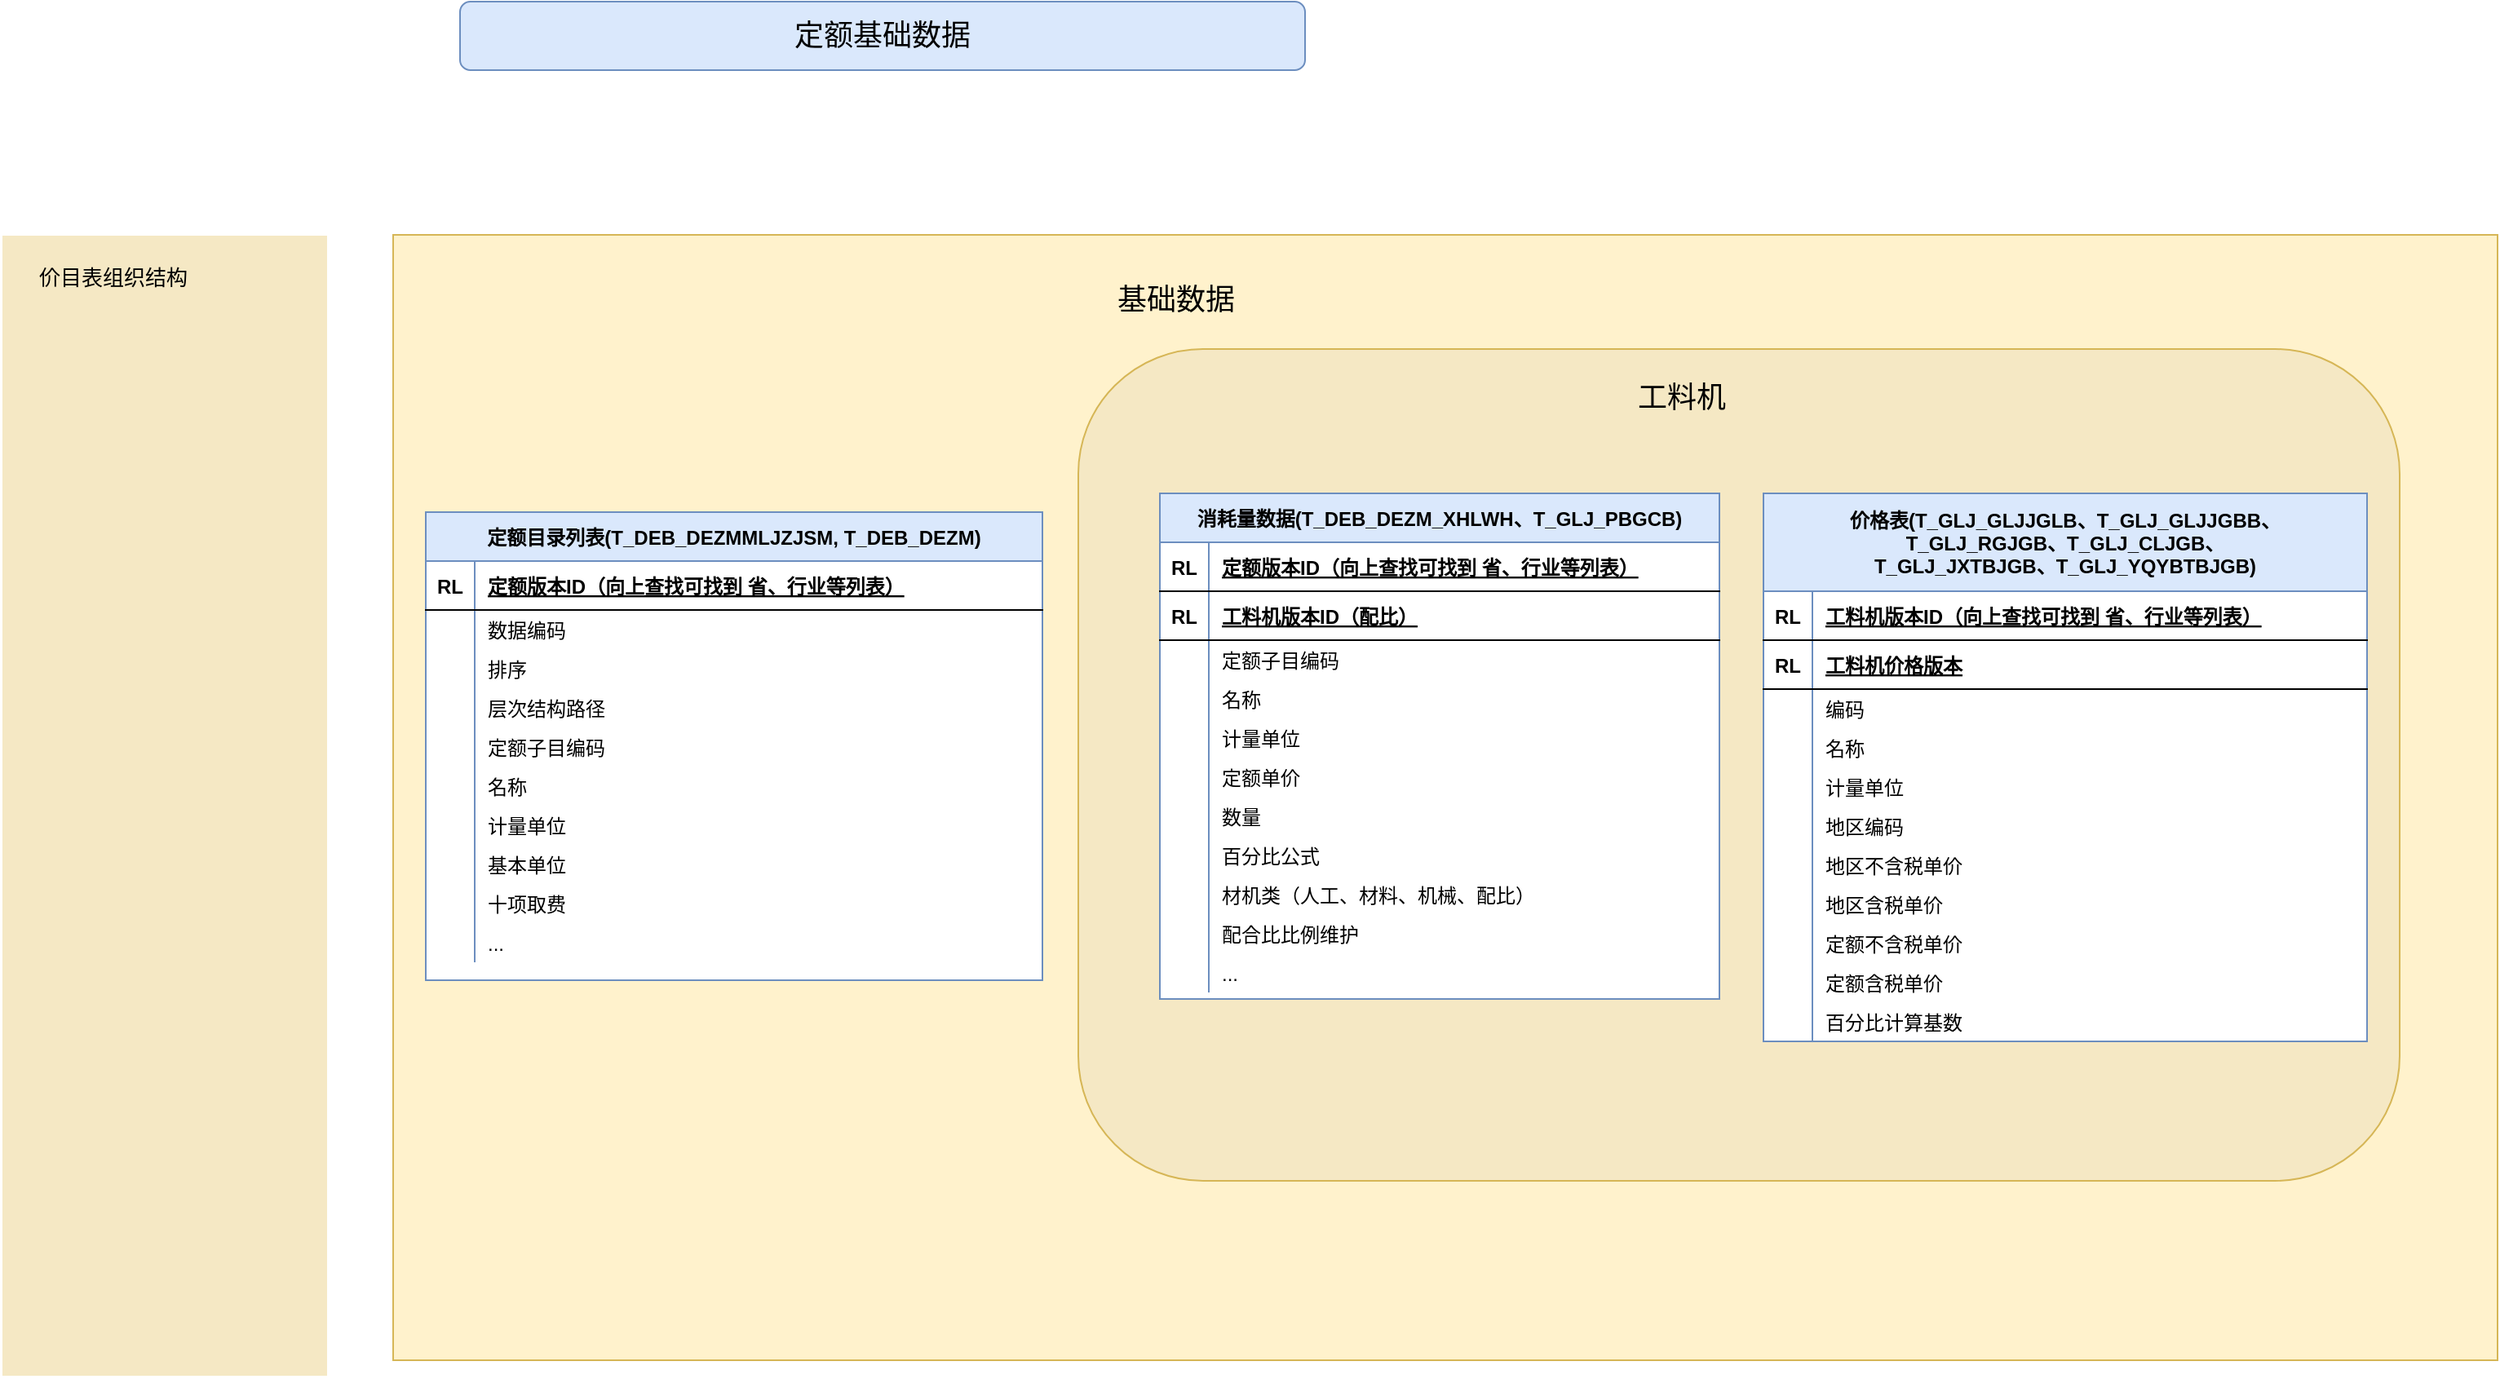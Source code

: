 <mxfile version="15.3.7" type="github">
  <diagram id="z3O7KY8zu0FNePKKX8sA" name="第 1 页">
    <mxGraphModel dx="1782" dy="1140" grid="1" gridSize="10" guides="1" tooltips="1" connect="1" arrows="1" fold="1" page="1" pageScale="1" pageWidth="827" pageHeight="1169" math="0" shadow="0">
      <root>
        <mxCell id="0" />
        <mxCell id="1" parent="0" />
        <mxCell id="youQ26tibhnT-pj0xiDj-103" value="" style="rounded=0;whiteSpace=wrap;html=1;shadow=0;sketch=0;fontSize=13;fillColor=#fff2cc;strokeColor=#d6b656;" vertex="1" parent="1">
          <mxGeometry x="260" y="150" width="1290" height="690" as="geometry" />
        </mxCell>
        <mxCell id="youQ26tibhnT-pj0xiDj-1" value="&lt;font style=&quot;font-size: 18px&quot;&gt;定额基础数据&lt;/font&gt;" style="rounded=1;whiteSpace=wrap;html=1;fontFamily=Verdana;fontSize=9;fontColor=#000000;fillColor=#dae8fc;strokeColor=#6c8ebf;" vertex="1" parent="1">
          <mxGeometry x="301" y="7" width="518" height="42" as="geometry" />
        </mxCell>
        <mxCell id="youQ26tibhnT-pj0xiDj-2" value="定额目录列表(T_DEB_DEZMMLJZJSM, T_DEB_DEZM)" style="shape=table;startSize=30;container=1;collapsible=1;childLayout=tableLayout;fixedRows=1;rowLines=0;fontStyle=1;align=center;resizeLast=1;fillColor=#dae8fc;strokeColor=#6c8ebf;shadow=0;rounded=0;sketch=0;swimlaneFillColor=default;" vertex="1" parent="1">
          <mxGeometry x="280" y="320" width="378" height="287" as="geometry">
            <mxRectangle x="770" y="98" width="140" height="28" as="alternateBounds" />
          </mxGeometry>
        </mxCell>
        <mxCell id="youQ26tibhnT-pj0xiDj-3" value="" style="shape=partialRectangle;collapsible=0;dropTarget=0;pointerEvents=0;fillColor=none;top=0;left=0;bottom=1;right=0;points=[[0,0.5],[1,0.5]];portConstraint=eastwest;" vertex="1" parent="youQ26tibhnT-pj0xiDj-2">
          <mxGeometry y="30" width="378" height="30" as="geometry" />
        </mxCell>
        <mxCell id="youQ26tibhnT-pj0xiDj-4" value="RL" style="shape=partialRectangle;connectable=0;fillColor=none;top=0;left=0;bottom=0;right=0;fontStyle=1;overflow=hidden;" vertex="1" parent="youQ26tibhnT-pj0xiDj-3">
          <mxGeometry width="30" height="30" as="geometry">
            <mxRectangle width="30" height="30" as="alternateBounds" />
          </mxGeometry>
        </mxCell>
        <mxCell id="youQ26tibhnT-pj0xiDj-5" value="定额版本ID（向上查找可找到 省、行业等列表）" style="shape=partialRectangle;connectable=0;fillColor=none;top=0;left=0;bottom=0;right=0;align=left;spacingLeft=6;fontStyle=5;overflow=hidden;" vertex="1" parent="youQ26tibhnT-pj0xiDj-3">
          <mxGeometry x="30" width="348" height="30" as="geometry">
            <mxRectangle width="348" height="30" as="alternateBounds" />
          </mxGeometry>
        </mxCell>
        <mxCell id="youQ26tibhnT-pj0xiDj-6" value="" style="shape=partialRectangle;collapsible=0;dropTarget=0;pointerEvents=0;fillColor=none;top=0;left=0;bottom=0;right=0;points=[[0,0.5],[1,0.5]];portConstraint=eastwest;" vertex="1" parent="youQ26tibhnT-pj0xiDj-2">
          <mxGeometry y="60" width="378" height="24" as="geometry" />
        </mxCell>
        <mxCell id="youQ26tibhnT-pj0xiDj-7" value="" style="shape=partialRectangle;connectable=0;fillColor=none;top=0;left=0;bottom=0;right=0;editable=1;overflow=hidden;" vertex="1" parent="youQ26tibhnT-pj0xiDj-6">
          <mxGeometry width="30" height="24" as="geometry">
            <mxRectangle width="30" height="24" as="alternateBounds" />
          </mxGeometry>
        </mxCell>
        <mxCell id="youQ26tibhnT-pj0xiDj-8" value="数据编码" style="shape=partialRectangle;connectable=0;fillColor=none;top=0;left=0;bottom=0;right=0;align=left;spacingLeft=6;overflow=hidden;" vertex="1" parent="youQ26tibhnT-pj0xiDj-6">
          <mxGeometry x="30" width="348" height="24" as="geometry">
            <mxRectangle width="348" height="24" as="alternateBounds" />
          </mxGeometry>
        </mxCell>
        <mxCell id="youQ26tibhnT-pj0xiDj-9" value="" style="shape=partialRectangle;collapsible=0;dropTarget=0;pointerEvents=0;fillColor=none;top=0;left=0;bottom=0;right=0;points=[[0,0.5],[1,0.5]];portConstraint=eastwest;" vertex="1" parent="youQ26tibhnT-pj0xiDj-2">
          <mxGeometry y="84" width="378" height="24" as="geometry" />
        </mxCell>
        <mxCell id="youQ26tibhnT-pj0xiDj-10" value="" style="shape=partialRectangle;connectable=0;fillColor=none;top=0;left=0;bottom=0;right=0;editable=1;overflow=hidden;" vertex="1" parent="youQ26tibhnT-pj0xiDj-9">
          <mxGeometry width="30" height="24" as="geometry">
            <mxRectangle width="30" height="24" as="alternateBounds" />
          </mxGeometry>
        </mxCell>
        <mxCell id="youQ26tibhnT-pj0xiDj-11" value="排序" style="shape=partialRectangle;connectable=0;fillColor=none;top=0;left=0;bottom=0;right=0;align=left;spacingLeft=6;overflow=hidden;" vertex="1" parent="youQ26tibhnT-pj0xiDj-9">
          <mxGeometry x="30" width="348" height="24" as="geometry">
            <mxRectangle width="348" height="24" as="alternateBounds" />
          </mxGeometry>
        </mxCell>
        <mxCell id="youQ26tibhnT-pj0xiDj-12" value="" style="shape=partialRectangle;collapsible=0;dropTarget=0;pointerEvents=0;fillColor=none;top=0;left=0;bottom=0;right=0;points=[[0,0.5],[1,0.5]];portConstraint=eastwest;" vertex="1" parent="youQ26tibhnT-pj0xiDj-2">
          <mxGeometry y="108" width="378" height="24" as="geometry" />
        </mxCell>
        <mxCell id="youQ26tibhnT-pj0xiDj-13" value="" style="shape=partialRectangle;connectable=0;fillColor=none;top=0;left=0;bottom=0;right=0;editable=1;overflow=hidden;" vertex="1" parent="youQ26tibhnT-pj0xiDj-12">
          <mxGeometry width="30" height="24" as="geometry">
            <mxRectangle width="30" height="24" as="alternateBounds" />
          </mxGeometry>
        </mxCell>
        <mxCell id="youQ26tibhnT-pj0xiDj-14" value="层次结构路径" style="shape=partialRectangle;connectable=0;fillColor=none;top=0;left=0;bottom=0;right=0;align=left;spacingLeft=6;overflow=hidden;" vertex="1" parent="youQ26tibhnT-pj0xiDj-12">
          <mxGeometry x="30" width="348" height="24" as="geometry">
            <mxRectangle width="348" height="24" as="alternateBounds" />
          </mxGeometry>
        </mxCell>
        <mxCell id="youQ26tibhnT-pj0xiDj-15" value="" style="shape=partialRectangle;collapsible=0;dropTarget=0;pointerEvents=0;fillColor=none;top=0;left=0;bottom=0;right=0;points=[[0,0.5],[1,0.5]];portConstraint=eastwest;" vertex="1" parent="youQ26tibhnT-pj0xiDj-2">
          <mxGeometry y="132" width="378" height="24" as="geometry" />
        </mxCell>
        <mxCell id="youQ26tibhnT-pj0xiDj-16" value="" style="shape=partialRectangle;connectable=0;fillColor=none;top=0;left=0;bottom=0;right=0;editable=1;overflow=hidden;" vertex="1" parent="youQ26tibhnT-pj0xiDj-15">
          <mxGeometry width="30" height="24" as="geometry">
            <mxRectangle width="30" height="24" as="alternateBounds" />
          </mxGeometry>
        </mxCell>
        <mxCell id="youQ26tibhnT-pj0xiDj-17" value="定额子目编码" style="shape=partialRectangle;connectable=0;fillColor=none;top=0;left=0;bottom=0;right=0;align=left;spacingLeft=6;overflow=hidden;" vertex="1" parent="youQ26tibhnT-pj0xiDj-15">
          <mxGeometry x="30" width="348" height="24" as="geometry">
            <mxRectangle width="348" height="24" as="alternateBounds" />
          </mxGeometry>
        </mxCell>
        <mxCell id="youQ26tibhnT-pj0xiDj-18" value="" style="shape=partialRectangle;collapsible=0;dropTarget=0;pointerEvents=0;fillColor=none;top=0;left=0;bottom=0;right=0;points=[[0,0.5],[1,0.5]];portConstraint=eastwest;" vertex="1" parent="youQ26tibhnT-pj0xiDj-2">
          <mxGeometry y="156" width="378" height="24" as="geometry" />
        </mxCell>
        <mxCell id="youQ26tibhnT-pj0xiDj-19" value="" style="shape=partialRectangle;connectable=0;fillColor=none;top=0;left=0;bottom=0;right=0;editable=1;overflow=hidden;" vertex="1" parent="youQ26tibhnT-pj0xiDj-18">
          <mxGeometry width="30" height="24" as="geometry">
            <mxRectangle width="30" height="24" as="alternateBounds" />
          </mxGeometry>
        </mxCell>
        <mxCell id="youQ26tibhnT-pj0xiDj-20" value="名称" style="shape=partialRectangle;connectable=0;fillColor=none;top=0;left=0;bottom=0;right=0;align=left;spacingLeft=6;overflow=hidden;" vertex="1" parent="youQ26tibhnT-pj0xiDj-18">
          <mxGeometry x="30" width="348" height="24" as="geometry">
            <mxRectangle width="348" height="24" as="alternateBounds" />
          </mxGeometry>
        </mxCell>
        <mxCell id="youQ26tibhnT-pj0xiDj-21" value="" style="shape=partialRectangle;collapsible=0;dropTarget=0;pointerEvents=0;fillColor=none;top=0;left=0;bottom=0;right=0;points=[[0,0.5],[1,0.5]];portConstraint=eastwest;" vertex="1" parent="youQ26tibhnT-pj0xiDj-2">
          <mxGeometry y="180" width="378" height="24" as="geometry" />
        </mxCell>
        <mxCell id="youQ26tibhnT-pj0xiDj-22" value="" style="shape=partialRectangle;connectable=0;fillColor=none;top=0;left=0;bottom=0;right=0;editable=1;overflow=hidden;" vertex="1" parent="youQ26tibhnT-pj0xiDj-21">
          <mxGeometry width="30" height="24" as="geometry">
            <mxRectangle width="30" height="24" as="alternateBounds" />
          </mxGeometry>
        </mxCell>
        <mxCell id="youQ26tibhnT-pj0xiDj-23" value="计量单位" style="shape=partialRectangle;connectable=0;fillColor=none;top=0;left=0;bottom=0;right=0;align=left;spacingLeft=6;overflow=hidden;" vertex="1" parent="youQ26tibhnT-pj0xiDj-21">
          <mxGeometry x="30" width="348" height="24" as="geometry">
            <mxRectangle width="348" height="24" as="alternateBounds" />
          </mxGeometry>
        </mxCell>
        <mxCell id="youQ26tibhnT-pj0xiDj-24" value="" style="shape=partialRectangle;collapsible=0;dropTarget=0;pointerEvents=0;fillColor=none;top=0;left=0;bottom=0;right=0;points=[[0,0.5],[1,0.5]];portConstraint=eastwest;" vertex="1" parent="youQ26tibhnT-pj0xiDj-2">
          <mxGeometry y="204" width="378" height="24" as="geometry" />
        </mxCell>
        <mxCell id="youQ26tibhnT-pj0xiDj-25" value="" style="shape=partialRectangle;connectable=0;fillColor=none;top=0;left=0;bottom=0;right=0;editable=1;overflow=hidden;" vertex="1" parent="youQ26tibhnT-pj0xiDj-24">
          <mxGeometry width="30" height="24" as="geometry">
            <mxRectangle width="30" height="24" as="alternateBounds" />
          </mxGeometry>
        </mxCell>
        <mxCell id="youQ26tibhnT-pj0xiDj-26" value="基本单位" style="shape=partialRectangle;connectable=0;fillColor=none;top=0;left=0;bottom=0;right=0;align=left;spacingLeft=6;overflow=hidden;" vertex="1" parent="youQ26tibhnT-pj0xiDj-24">
          <mxGeometry x="30" width="348" height="24" as="geometry">
            <mxRectangle width="348" height="24" as="alternateBounds" />
          </mxGeometry>
        </mxCell>
        <mxCell id="youQ26tibhnT-pj0xiDj-27" value="" style="shape=partialRectangle;collapsible=0;dropTarget=0;pointerEvents=0;fillColor=none;top=0;left=0;bottom=0;right=0;points=[[0,0.5],[1,0.5]];portConstraint=eastwest;" vertex="1" parent="youQ26tibhnT-pj0xiDj-2">
          <mxGeometry y="228" width="378" height="24" as="geometry" />
        </mxCell>
        <mxCell id="youQ26tibhnT-pj0xiDj-28" value="" style="shape=partialRectangle;connectable=0;fillColor=none;top=0;left=0;bottom=0;right=0;editable=1;overflow=hidden;" vertex="1" parent="youQ26tibhnT-pj0xiDj-27">
          <mxGeometry width="30" height="24" as="geometry">
            <mxRectangle width="30" height="24" as="alternateBounds" />
          </mxGeometry>
        </mxCell>
        <mxCell id="youQ26tibhnT-pj0xiDj-29" value="十项取费" style="shape=partialRectangle;connectable=0;fillColor=none;top=0;left=0;bottom=0;right=0;align=left;spacingLeft=6;overflow=hidden;" vertex="1" parent="youQ26tibhnT-pj0xiDj-27">
          <mxGeometry x="30" width="348" height="24" as="geometry">
            <mxRectangle width="348" height="24" as="alternateBounds" />
          </mxGeometry>
        </mxCell>
        <mxCell id="youQ26tibhnT-pj0xiDj-30" value="" style="shape=partialRectangle;collapsible=0;dropTarget=0;pointerEvents=0;fillColor=none;top=0;left=0;bottom=0;right=0;points=[[0,0.5],[1,0.5]];portConstraint=eastwest;" vertex="1" parent="youQ26tibhnT-pj0xiDj-2">
          <mxGeometry y="252" width="378" height="24" as="geometry" />
        </mxCell>
        <mxCell id="youQ26tibhnT-pj0xiDj-31" value="" style="shape=partialRectangle;connectable=0;fillColor=none;top=0;left=0;bottom=0;right=0;editable=1;overflow=hidden;" vertex="1" parent="youQ26tibhnT-pj0xiDj-30">
          <mxGeometry width="30" height="24" as="geometry">
            <mxRectangle width="30" height="24" as="alternateBounds" />
          </mxGeometry>
        </mxCell>
        <mxCell id="youQ26tibhnT-pj0xiDj-32" value="..." style="shape=partialRectangle;connectable=0;fillColor=none;top=0;left=0;bottom=0;right=0;align=left;spacingLeft=6;overflow=hidden;" vertex="1" parent="youQ26tibhnT-pj0xiDj-30">
          <mxGeometry x="30" width="348" height="24" as="geometry">
            <mxRectangle width="348" height="24" as="alternateBounds" />
          </mxGeometry>
        </mxCell>
        <mxCell id="youQ26tibhnT-pj0xiDj-102" value="&lt;font style=&quot;font-size: 18px&quot;&gt;基础数据&lt;/font&gt;" style="text;html=1;strokeColor=none;fillColor=none;align=center;verticalAlign=middle;whiteSpace=wrap;rounded=0;shadow=0;sketch=0;fontSize=13;" vertex="1" parent="1">
          <mxGeometry x="670" y="180" width="140" height="20" as="geometry" />
        </mxCell>
        <mxCell id="youQ26tibhnT-pj0xiDj-139" value="" style="rounded=1;whiteSpace=wrap;html=1;shadow=0;sketch=0;fontSize=13;fillColor=#F5E8C4;strokeColor=#d6b656;" vertex="1" parent="1">
          <mxGeometry x="680" y="220" width="810" height="510" as="geometry" />
        </mxCell>
        <mxCell id="youQ26tibhnT-pj0xiDj-104" value="消耗量数据(T_DEB_DEZM_XHLWH、T_GLJ_PBGCB)" style="shape=table;startSize=30;container=1;collapsible=1;childLayout=tableLayout;fixedRows=1;rowLines=0;fontStyle=1;align=center;resizeLast=1;fillColor=#dae8fc;strokeColor=#6c8ebf;shadow=0;rounded=0;sketch=0;swimlaneFillColor=default;" vertex="1" parent="1">
          <mxGeometry x="730" y="308.5" width="343" height="310" as="geometry">
            <mxRectangle x="770" y="98" width="140" height="28" as="alternateBounds" />
          </mxGeometry>
        </mxCell>
        <mxCell id="youQ26tibhnT-pj0xiDj-105" value="" style="shape=partialRectangle;collapsible=0;dropTarget=0;pointerEvents=0;fillColor=none;top=0;left=0;bottom=1;right=0;points=[[0,0.5],[1,0.5]];portConstraint=eastwest;" vertex="1" parent="youQ26tibhnT-pj0xiDj-104">
          <mxGeometry y="30" width="343" height="30" as="geometry" />
        </mxCell>
        <mxCell id="youQ26tibhnT-pj0xiDj-106" value="RL" style="shape=partialRectangle;connectable=0;fillColor=none;top=0;left=0;bottom=0;right=0;fontStyle=1;overflow=hidden;" vertex="1" parent="youQ26tibhnT-pj0xiDj-105">
          <mxGeometry width="30" height="30" as="geometry">
            <mxRectangle width="30" height="30" as="alternateBounds" />
          </mxGeometry>
        </mxCell>
        <mxCell id="youQ26tibhnT-pj0xiDj-107" value="定额版本ID（向上查找可找到 省、行业等列表）" style="shape=partialRectangle;connectable=0;fillColor=none;top=0;left=0;bottom=0;right=0;align=left;spacingLeft=6;fontStyle=5;overflow=hidden;" vertex="1" parent="youQ26tibhnT-pj0xiDj-105">
          <mxGeometry x="30" width="313" height="30" as="geometry">
            <mxRectangle width="313" height="30" as="alternateBounds" />
          </mxGeometry>
        </mxCell>
        <mxCell id="youQ26tibhnT-pj0xiDj-135" value="" style="shape=partialRectangle;collapsible=0;dropTarget=0;pointerEvents=0;fillColor=none;top=0;left=0;bottom=1;right=0;points=[[0,0.5],[1,0.5]];portConstraint=eastwest;" vertex="1" parent="youQ26tibhnT-pj0xiDj-104">
          <mxGeometry y="60" width="343" height="30" as="geometry" />
        </mxCell>
        <mxCell id="youQ26tibhnT-pj0xiDj-136" value="RL" style="shape=partialRectangle;connectable=0;fillColor=none;top=0;left=0;bottom=0;right=0;fontStyle=1;overflow=hidden;" vertex="1" parent="youQ26tibhnT-pj0xiDj-135">
          <mxGeometry width="30" height="30" as="geometry">
            <mxRectangle width="30" height="30" as="alternateBounds" />
          </mxGeometry>
        </mxCell>
        <mxCell id="youQ26tibhnT-pj0xiDj-137" value="工料机版本ID（配比）" style="shape=partialRectangle;connectable=0;fillColor=none;top=0;left=0;bottom=0;right=0;align=left;spacingLeft=6;fontStyle=5;overflow=hidden;" vertex="1" parent="youQ26tibhnT-pj0xiDj-135">
          <mxGeometry x="30" width="313" height="30" as="geometry">
            <mxRectangle width="313" height="30" as="alternateBounds" />
          </mxGeometry>
        </mxCell>
        <mxCell id="youQ26tibhnT-pj0xiDj-108" value="" style="shape=partialRectangle;collapsible=0;dropTarget=0;pointerEvents=0;fillColor=none;top=0;left=0;bottom=0;right=0;points=[[0,0.5],[1,0.5]];portConstraint=eastwest;" vertex="1" parent="youQ26tibhnT-pj0xiDj-104">
          <mxGeometry y="90" width="343" height="24" as="geometry" />
        </mxCell>
        <mxCell id="youQ26tibhnT-pj0xiDj-109" value="" style="shape=partialRectangle;connectable=0;fillColor=none;top=0;left=0;bottom=0;right=0;editable=1;overflow=hidden;" vertex="1" parent="youQ26tibhnT-pj0xiDj-108">
          <mxGeometry width="30" height="24" as="geometry">
            <mxRectangle width="30" height="24" as="alternateBounds" />
          </mxGeometry>
        </mxCell>
        <mxCell id="youQ26tibhnT-pj0xiDj-110" value="定额子目编码" style="shape=partialRectangle;connectable=0;fillColor=none;top=0;left=0;bottom=0;right=0;align=left;spacingLeft=6;overflow=hidden;" vertex="1" parent="youQ26tibhnT-pj0xiDj-108">
          <mxGeometry x="30" width="313" height="24" as="geometry">
            <mxRectangle width="313" height="24" as="alternateBounds" />
          </mxGeometry>
        </mxCell>
        <mxCell id="youQ26tibhnT-pj0xiDj-111" value="" style="shape=partialRectangle;collapsible=0;dropTarget=0;pointerEvents=0;fillColor=none;top=0;left=0;bottom=0;right=0;points=[[0,0.5],[1,0.5]];portConstraint=eastwest;" vertex="1" parent="youQ26tibhnT-pj0xiDj-104">
          <mxGeometry y="114" width="343" height="24" as="geometry" />
        </mxCell>
        <mxCell id="youQ26tibhnT-pj0xiDj-112" value="" style="shape=partialRectangle;connectable=0;fillColor=none;top=0;left=0;bottom=0;right=0;editable=1;overflow=hidden;" vertex="1" parent="youQ26tibhnT-pj0xiDj-111">
          <mxGeometry width="30" height="24" as="geometry">
            <mxRectangle width="30" height="24" as="alternateBounds" />
          </mxGeometry>
        </mxCell>
        <mxCell id="youQ26tibhnT-pj0xiDj-113" value="名称" style="shape=partialRectangle;connectable=0;fillColor=none;top=0;left=0;bottom=0;right=0;align=left;spacingLeft=6;overflow=hidden;" vertex="1" parent="youQ26tibhnT-pj0xiDj-111">
          <mxGeometry x="30" width="313" height="24" as="geometry">
            <mxRectangle width="313" height="24" as="alternateBounds" />
          </mxGeometry>
        </mxCell>
        <mxCell id="youQ26tibhnT-pj0xiDj-114" value="" style="shape=partialRectangle;collapsible=0;dropTarget=0;pointerEvents=0;fillColor=none;top=0;left=0;bottom=0;right=0;points=[[0,0.5],[1,0.5]];portConstraint=eastwest;" vertex="1" parent="youQ26tibhnT-pj0xiDj-104">
          <mxGeometry y="138" width="343" height="24" as="geometry" />
        </mxCell>
        <mxCell id="youQ26tibhnT-pj0xiDj-115" value="" style="shape=partialRectangle;connectable=0;fillColor=none;top=0;left=0;bottom=0;right=0;editable=1;overflow=hidden;" vertex="1" parent="youQ26tibhnT-pj0xiDj-114">
          <mxGeometry width="30" height="24" as="geometry">
            <mxRectangle width="30" height="24" as="alternateBounds" />
          </mxGeometry>
        </mxCell>
        <mxCell id="youQ26tibhnT-pj0xiDj-116" value="计量单位" style="shape=partialRectangle;connectable=0;fillColor=none;top=0;left=0;bottom=0;right=0;align=left;spacingLeft=6;overflow=hidden;" vertex="1" parent="youQ26tibhnT-pj0xiDj-114">
          <mxGeometry x="30" width="313" height="24" as="geometry">
            <mxRectangle width="313" height="24" as="alternateBounds" />
          </mxGeometry>
        </mxCell>
        <mxCell id="youQ26tibhnT-pj0xiDj-117" value="" style="shape=partialRectangle;collapsible=0;dropTarget=0;pointerEvents=0;fillColor=none;top=0;left=0;bottom=0;right=0;points=[[0,0.5],[1,0.5]];portConstraint=eastwest;" vertex="1" parent="youQ26tibhnT-pj0xiDj-104">
          <mxGeometry y="162" width="343" height="24" as="geometry" />
        </mxCell>
        <mxCell id="youQ26tibhnT-pj0xiDj-118" value="" style="shape=partialRectangle;connectable=0;fillColor=none;top=0;left=0;bottom=0;right=0;editable=1;overflow=hidden;" vertex="1" parent="youQ26tibhnT-pj0xiDj-117">
          <mxGeometry width="30" height="24" as="geometry">
            <mxRectangle width="30" height="24" as="alternateBounds" />
          </mxGeometry>
        </mxCell>
        <mxCell id="youQ26tibhnT-pj0xiDj-119" value="定额单价" style="shape=partialRectangle;connectable=0;fillColor=none;top=0;left=0;bottom=0;right=0;align=left;spacingLeft=6;overflow=hidden;" vertex="1" parent="youQ26tibhnT-pj0xiDj-117">
          <mxGeometry x="30" width="313" height="24" as="geometry">
            <mxRectangle width="313" height="24" as="alternateBounds" />
          </mxGeometry>
        </mxCell>
        <mxCell id="youQ26tibhnT-pj0xiDj-120" value="" style="shape=partialRectangle;collapsible=0;dropTarget=0;pointerEvents=0;fillColor=none;top=0;left=0;bottom=0;right=0;points=[[0,0.5],[1,0.5]];portConstraint=eastwest;" vertex="1" parent="youQ26tibhnT-pj0xiDj-104">
          <mxGeometry y="186" width="343" height="24" as="geometry" />
        </mxCell>
        <mxCell id="youQ26tibhnT-pj0xiDj-121" value="" style="shape=partialRectangle;connectable=0;fillColor=none;top=0;left=0;bottom=0;right=0;editable=1;overflow=hidden;" vertex="1" parent="youQ26tibhnT-pj0xiDj-120">
          <mxGeometry width="30" height="24" as="geometry">
            <mxRectangle width="30" height="24" as="alternateBounds" />
          </mxGeometry>
        </mxCell>
        <mxCell id="youQ26tibhnT-pj0xiDj-122" value="数量" style="shape=partialRectangle;connectable=0;fillColor=none;top=0;left=0;bottom=0;right=0;align=left;spacingLeft=6;overflow=hidden;" vertex="1" parent="youQ26tibhnT-pj0xiDj-120">
          <mxGeometry x="30" width="313" height="24" as="geometry">
            <mxRectangle width="313" height="24" as="alternateBounds" />
          </mxGeometry>
        </mxCell>
        <mxCell id="youQ26tibhnT-pj0xiDj-123" value="" style="shape=partialRectangle;collapsible=0;dropTarget=0;pointerEvents=0;fillColor=none;top=0;left=0;bottom=0;right=0;points=[[0,0.5],[1,0.5]];portConstraint=eastwest;" vertex="1" parent="youQ26tibhnT-pj0xiDj-104">
          <mxGeometry y="210" width="343" height="24" as="geometry" />
        </mxCell>
        <mxCell id="youQ26tibhnT-pj0xiDj-124" value="" style="shape=partialRectangle;connectable=0;fillColor=none;top=0;left=0;bottom=0;right=0;editable=1;overflow=hidden;" vertex="1" parent="youQ26tibhnT-pj0xiDj-123">
          <mxGeometry width="30" height="24" as="geometry">
            <mxRectangle width="30" height="24" as="alternateBounds" />
          </mxGeometry>
        </mxCell>
        <mxCell id="youQ26tibhnT-pj0xiDj-125" value="百分比公式" style="shape=partialRectangle;connectable=0;fillColor=none;top=0;left=0;bottom=0;right=0;align=left;spacingLeft=6;overflow=hidden;" vertex="1" parent="youQ26tibhnT-pj0xiDj-123">
          <mxGeometry x="30" width="313" height="24" as="geometry">
            <mxRectangle width="313" height="24" as="alternateBounds" />
          </mxGeometry>
        </mxCell>
        <mxCell id="youQ26tibhnT-pj0xiDj-126" value="" style="shape=partialRectangle;collapsible=0;dropTarget=0;pointerEvents=0;fillColor=none;top=0;left=0;bottom=0;right=0;points=[[0,0.5],[1,0.5]];portConstraint=eastwest;" vertex="1" parent="youQ26tibhnT-pj0xiDj-104">
          <mxGeometry y="234" width="343" height="24" as="geometry" />
        </mxCell>
        <mxCell id="youQ26tibhnT-pj0xiDj-127" value="" style="shape=partialRectangle;connectable=0;fillColor=none;top=0;left=0;bottom=0;right=0;editable=1;overflow=hidden;" vertex="1" parent="youQ26tibhnT-pj0xiDj-126">
          <mxGeometry width="30" height="24" as="geometry">
            <mxRectangle width="30" height="24" as="alternateBounds" />
          </mxGeometry>
        </mxCell>
        <mxCell id="youQ26tibhnT-pj0xiDj-128" value="材机类（人工、材料、机械、配比）" style="shape=partialRectangle;connectable=0;fillColor=none;top=0;left=0;bottom=0;right=0;align=left;spacingLeft=6;overflow=hidden;" vertex="1" parent="youQ26tibhnT-pj0xiDj-126">
          <mxGeometry x="30" width="313" height="24" as="geometry">
            <mxRectangle width="313" height="24" as="alternateBounds" />
          </mxGeometry>
        </mxCell>
        <mxCell id="youQ26tibhnT-pj0xiDj-129" value="" style="shape=partialRectangle;collapsible=0;dropTarget=0;pointerEvents=0;fillColor=none;top=0;left=0;bottom=0;right=0;points=[[0,0.5],[1,0.5]];portConstraint=eastwest;" vertex="1" parent="youQ26tibhnT-pj0xiDj-104">
          <mxGeometry y="258" width="343" height="24" as="geometry" />
        </mxCell>
        <mxCell id="youQ26tibhnT-pj0xiDj-130" value="" style="shape=partialRectangle;connectable=0;fillColor=none;top=0;left=0;bottom=0;right=0;editable=1;overflow=hidden;" vertex="1" parent="youQ26tibhnT-pj0xiDj-129">
          <mxGeometry width="30" height="24" as="geometry">
            <mxRectangle width="30" height="24" as="alternateBounds" />
          </mxGeometry>
        </mxCell>
        <mxCell id="youQ26tibhnT-pj0xiDj-131" value="配合比比例维护" style="shape=partialRectangle;connectable=0;fillColor=none;top=0;left=0;bottom=0;right=0;align=left;spacingLeft=6;overflow=hidden;" vertex="1" parent="youQ26tibhnT-pj0xiDj-129">
          <mxGeometry x="30" width="313" height="24" as="geometry">
            <mxRectangle width="313" height="24" as="alternateBounds" />
          </mxGeometry>
        </mxCell>
        <mxCell id="youQ26tibhnT-pj0xiDj-132" value="" style="shape=partialRectangle;collapsible=0;dropTarget=0;pointerEvents=0;fillColor=none;top=0;left=0;bottom=0;right=0;points=[[0,0.5],[1,0.5]];portConstraint=eastwest;" vertex="1" parent="youQ26tibhnT-pj0xiDj-104">
          <mxGeometry y="282" width="343" height="24" as="geometry" />
        </mxCell>
        <mxCell id="youQ26tibhnT-pj0xiDj-133" value="" style="shape=partialRectangle;connectable=0;fillColor=none;top=0;left=0;bottom=0;right=0;editable=1;overflow=hidden;" vertex="1" parent="youQ26tibhnT-pj0xiDj-132">
          <mxGeometry width="30" height="24" as="geometry">
            <mxRectangle width="30" height="24" as="alternateBounds" />
          </mxGeometry>
        </mxCell>
        <mxCell id="youQ26tibhnT-pj0xiDj-134" value="..." style="shape=partialRectangle;connectable=0;fillColor=none;top=0;left=0;bottom=0;right=0;align=left;spacingLeft=6;overflow=hidden;" vertex="1" parent="youQ26tibhnT-pj0xiDj-132">
          <mxGeometry x="30" width="313" height="24" as="geometry">
            <mxRectangle width="313" height="24" as="alternateBounds" />
          </mxGeometry>
        </mxCell>
        <mxCell id="youQ26tibhnT-pj0xiDj-140" value="&lt;span style=&quot;font-size: 18px&quot;&gt;工料机&lt;/span&gt;" style="text;html=1;strokeColor=none;fillColor=none;align=center;verticalAlign=middle;whiteSpace=wrap;rounded=0;shadow=0;sketch=0;fontSize=13;" vertex="1" parent="1">
          <mxGeometry x="980" y="240" width="140" height="20" as="geometry" />
        </mxCell>
        <mxCell id="youQ26tibhnT-pj0xiDj-141" value="价格表(T_GLJ_GLJJGLB、T_GLJ_GLJJGBB、&#xa;T_GLJ_RGJGB、T_GLJ_CLJGB、&#xa;T_GLJ_JXTBJGB、T_GLJ_YQYBTBJGB)" style="shape=table;startSize=60;container=1;collapsible=1;childLayout=tableLayout;fixedRows=1;rowLines=0;fontStyle=1;align=center;resizeLast=1;fillColor=#dae8fc;strokeColor=#6c8ebf;shadow=0;rounded=0;sketch=0;swimlaneFillColor=default;" vertex="1" parent="1">
          <mxGeometry x="1100" y="308.5" width="370" height="336" as="geometry">
            <mxRectangle x="770" y="98" width="140" height="28" as="alternateBounds" />
          </mxGeometry>
        </mxCell>
        <mxCell id="youQ26tibhnT-pj0xiDj-142" value="" style="shape=partialRectangle;collapsible=0;dropTarget=0;pointerEvents=0;fillColor=none;top=0;left=0;bottom=1;right=0;points=[[0,0.5],[1,0.5]];portConstraint=eastwest;" vertex="1" parent="youQ26tibhnT-pj0xiDj-141">
          <mxGeometry y="60" width="370" height="30" as="geometry" />
        </mxCell>
        <mxCell id="youQ26tibhnT-pj0xiDj-143" value="RL" style="shape=partialRectangle;connectable=0;fillColor=none;top=0;left=0;bottom=0;right=0;fontStyle=1;overflow=hidden;" vertex="1" parent="youQ26tibhnT-pj0xiDj-142">
          <mxGeometry width="30" height="30" as="geometry">
            <mxRectangle width="30" height="30" as="alternateBounds" />
          </mxGeometry>
        </mxCell>
        <mxCell id="youQ26tibhnT-pj0xiDj-144" value="工料机版本ID（向上查找可找到 省、行业等列表）" style="shape=partialRectangle;connectable=0;fillColor=none;top=0;left=0;bottom=0;right=0;align=left;spacingLeft=6;fontStyle=5;overflow=hidden;" vertex="1" parent="youQ26tibhnT-pj0xiDj-142">
          <mxGeometry x="30" width="340" height="30" as="geometry">
            <mxRectangle width="340" height="30" as="alternateBounds" />
          </mxGeometry>
        </mxCell>
        <mxCell id="youQ26tibhnT-pj0xiDj-145" value="" style="shape=partialRectangle;collapsible=0;dropTarget=0;pointerEvents=0;fillColor=none;top=0;left=0;bottom=1;right=0;points=[[0,0.5],[1,0.5]];portConstraint=eastwest;" vertex="1" parent="youQ26tibhnT-pj0xiDj-141">
          <mxGeometry y="90" width="370" height="30" as="geometry" />
        </mxCell>
        <mxCell id="youQ26tibhnT-pj0xiDj-146" value="RL" style="shape=partialRectangle;connectable=0;fillColor=none;top=0;left=0;bottom=0;right=0;fontStyle=1;overflow=hidden;" vertex="1" parent="youQ26tibhnT-pj0xiDj-145">
          <mxGeometry width="30" height="30" as="geometry">
            <mxRectangle width="30" height="30" as="alternateBounds" />
          </mxGeometry>
        </mxCell>
        <mxCell id="youQ26tibhnT-pj0xiDj-147" value="工料机价格版本" style="shape=partialRectangle;connectable=0;fillColor=none;top=0;left=0;bottom=0;right=0;align=left;spacingLeft=6;fontStyle=5;overflow=hidden;" vertex="1" parent="youQ26tibhnT-pj0xiDj-145">
          <mxGeometry x="30" width="340" height="30" as="geometry">
            <mxRectangle width="340" height="30" as="alternateBounds" />
          </mxGeometry>
        </mxCell>
        <mxCell id="youQ26tibhnT-pj0xiDj-148" value="" style="shape=partialRectangle;collapsible=0;dropTarget=0;pointerEvents=0;fillColor=none;top=0;left=0;bottom=0;right=0;points=[[0,0.5],[1,0.5]];portConstraint=eastwest;" vertex="1" parent="youQ26tibhnT-pj0xiDj-141">
          <mxGeometry y="120" width="370" height="24" as="geometry" />
        </mxCell>
        <mxCell id="youQ26tibhnT-pj0xiDj-149" value="" style="shape=partialRectangle;connectable=0;fillColor=none;top=0;left=0;bottom=0;right=0;editable=1;overflow=hidden;" vertex="1" parent="youQ26tibhnT-pj0xiDj-148">
          <mxGeometry width="30" height="24" as="geometry">
            <mxRectangle width="30" height="24" as="alternateBounds" />
          </mxGeometry>
        </mxCell>
        <mxCell id="youQ26tibhnT-pj0xiDj-150" value="编码" style="shape=partialRectangle;connectable=0;fillColor=none;top=0;left=0;bottom=0;right=0;align=left;spacingLeft=6;overflow=hidden;" vertex="1" parent="youQ26tibhnT-pj0xiDj-148">
          <mxGeometry x="30" width="340" height="24" as="geometry">
            <mxRectangle width="340" height="24" as="alternateBounds" />
          </mxGeometry>
        </mxCell>
        <mxCell id="youQ26tibhnT-pj0xiDj-151" value="" style="shape=partialRectangle;collapsible=0;dropTarget=0;pointerEvents=0;fillColor=none;top=0;left=0;bottom=0;right=0;points=[[0,0.5],[1,0.5]];portConstraint=eastwest;" vertex="1" parent="youQ26tibhnT-pj0xiDj-141">
          <mxGeometry y="144" width="370" height="24" as="geometry" />
        </mxCell>
        <mxCell id="youQ26tibhnT-pj0xiDj-152" value="" style="shape=partialRectangle;connectable=0;fillColor=none;top=0;left=0;bottom=0;right=0;editable=1;overflow=hidden;" vertex="1" parent="youQ26tibhnT-pj0xiDj-151">
          <mxGeometry width="30" height="24" as="geometry">
            <mxRectangle width="30" height="24" as="alternateBounds" />
          </mxGeometry>
        </mxCell>
        <mxCell id="youQ26tibhnT-pj0xiDj-153" value="名称" style="shape=partialRectangle;connectable=0;fillColor=none;top=0;left=0;bottom=0;right=0;align=left;spacingLeft=6;overflow=hidden;strokeColor=#FFFFFF;" vertex="1" parent="youQ26tibhnT-pj0xiDj-151">
          <mxGeometry x="30" width="340" height="24" as="geometry">
            <mxRectangle width="340" height="24" as="alternateBounds" />
          </mxGeometry>
        </mxCell>
        <mxCell id="youQ26tibhnT-pj0xiDj-154" value="" style="shape=partialRectangle;collapsible=0;dropTarget=0;pointerEvents=0;fillColor=none;top=0;left=0;bottom=0;right=0;points=[[0,0.5],[1,0.5]];portConstraint=eastwest;" vertex="1" parent="youQ26tibhnT-pj0xiDj-141">
          <mxGeometry y="168" width="370" height="24" as="geometry" />
        </mxCell>
        <mxCell id="youQ26tibhnT-pj0xiDj-155" value="" style="shape=partialRectangle;connectable=0;fillColor=none;top=0;left=0;bottom=0;right=0;editable=1;overflow=hidden;" vertex="1" parent="youQ26tibhnT-pj0xiDj-154">
          <mxGeometry width="30" height="24" as="geometry">
            <mxRectangle width="30" height="24" as="alternateBounds" />
          </mxGeometry>
        </mxCell>
        <mxCell id="youQ26tibhnT-pj0xiDj-156" value="计量单位" style="shape=partialRectangle;connectable=0;fillColor=none;top=0;left=0;bottom=0;right=0;align=left;spacingLeft=6;overflow=hidden;" vertex="1" parent="youQ26tibhnT-pj0xiDj-154">
          <mxGeometry x="30" width="340" height="24" as="geometry">
            <mxRectangle width="340" height="24" as="alternateBounds" />
          </mxGeometry>
        </mxCell>
        <mxCell id="youQ26tibhnT-pj0xiDj-157" value="" style="shape=partialRectangle;collapsible=0;dropTarget=0;pointerEvents=0;fillColor=none;top=0;left=0;bottom=0;right=0;points=[[0,0.5],[1,0.5]];portConstraint=eastwest;" vertex="1" parent="youQ26tibhnT-pj0xiDj-141">
          <mxGeometry y="192" width="370" height="24" as="geometry" />
        </mxCell>
        <mxCell id="youQ26tibhnT-pj0xiDj-158" value="" style="shape=partialRectangle;connectable=0;fillColor=none;top=0;left=0;bottom=0;right=0;editable=1;overflow=hidden;" vertex="1" parent="youQ26tibhnT-pj0xiDj-157">
          <mxGeometry width="30" height="24" as="geometry">
            <mxRectangle width="30" height="24" as="alternateBounds" />
          </mxGeometry>
        </mxCell>
        <mxCell id="youQ26tibhnT-pj0xiDj-159" value="地区编码" style="shape=partialRectangle;connectable=0;fillColor=none;top=0;left=0;bottom=0;right=0;align=left;spacingLeft=6;overflow=hidden;" vertex="1" parent="youQ26tibhnT-pj0xiDj-157">
          <mxGeometry x="30" width="340" height="24" as="geometry">
            <mxRectangle width="340" height="24" as="alternateBounds" />
          </mxGeometry>
        </mxCell>
        <mxCell id="youQ26tibhnT-pj0xiDj-160" value="" style="shape=partialRectangle;collapsible=0;dropTarget=0;pointerEvents=0;fillColor=none;top=0;left=0;bottom=0;right=0;points=[[0,0.5],[1,0.5]];portConstraint=eastwest;" vertex="1" parent="youQ26tibhnT-pj0xiDj-141">
          <mxGeometry y="216" width="370" height="24" as="geometry" />
        </mxCell>
        <mxCell id="youQ26tibhnT-pj0xiDj-161" value="" style="shape=partialRectangle;connectable=0;fillColor=none;top=0;left=0;bottom=0;right=0;editable=1;overflow=hidden;" vertex="1" parent="youQ26tibhnT-pj0xiDj-160">
          <mxGeometry width="30" height="24" as="geometry">
            <mxRectangle width="30" height="24" as="alternateBounds" />
          </mxGeometry>
        </mxCell>
        <mxCell id="youQ26tibhnT-pj0xiDj-162" value="地区不含税单价" style="shape=partialRectangle;connectable=0;fillColor=none;top=0;left=0;bottom=0;right=0;align=left;spacingLeft=6;overflow=hidden;" vertex="1" parent="youQ26tibhnT-pj0xiDj-160">
          <mxGeometry x="30" width="340" height="24" as="geometry">
            <mxRectangle width="340" height="24" as="alternateBounds" />
          </mxGeometry>
        </mxCell>
        <mxCell id="youQ26tibhnT-pj0xiDj-163" value="" style="shape=partialRectangle;collapsible=0;dropTarget=0;pointerEvents=0;fillColor=none;top=0;left=0;bottom=0;right=0;points=[[0,0.5],[1,0.5]];portConstraint=eastwest;" vertex="1" parent="youQ26tibhnT-pj0xiDj-141">
          <mxGeometry y="240" width="370" height="24" as="geometry" />
        </mxCell>
        <mxCell id="youQ26tibhnT-pj0xiDj-164" value="" style="shape=partialRectangle;connectable=0;fillColor=none;top=0;left=0;bottom=0;right=0;editable=1;overflow=hidden;" vertex="1" parent="youQ26tibhnT-pj0xiDj-163">
          <mxGeometry width="30" height="24" as="geometry">
            <mxRectangle width="30" height="24" as="alternateBounds" />
          </mxGeometry>
        </mxCell>
        <mxCell id="youQ26tibhnT-pj0xiDj-165" value="地区含税单价" style="shape=partialRectangle;connectable=0;fillColor=none;top=0;left=0;bottom=0;right=0;align=left;spacingLeft=6;overflow=hidden;" vertex="1" parent="youQ26tibhnT-pj0xiDj-163">
          <mxGeometry x="30" width="340" height="24" as="geometry">
            <mxRectangle width="340" height="24" as="alternateBounds" />
          </mxGeometry>
        </mxCell>
        <mxCell id="youQ26tibhnT-pj0xiDj-166" value="" style="shape=partialRectangle;collapsible=0;dropTarget=0;pointerEvents=0;fillColor=none;top=0;left=0;bottom=0;right=0;points=[[0,0.5],[1,0.5]];portConstraint=eastwest;" vertex="1" parent="youQ26tibhnT-pj0xiDj-141">
          <mxGeometry y="264" width="370" height="24" as="geometry" />
        </mxCell>
        <mxCell id="youQ26tibhnT-pj0xiDj-167" value="" style="shape=partialRectangle;connectable=0;fillColor=none;top=0;left=0;bottom=0;right=0;editable=1;overflow=hidden;" vertex="1" parent="youQ26tibhnT-pj0xiDj-166">
          <mxGeometry width="30" height="24" as="geometry">
            <mxRectangle width="30" height="24" as="alternateBounds" />
          </mxGeometry>
        </mxCell>
        <mxCell id="youQ26tibhnT-pj0xiDj-168" value="定额不含税单价" style="shape=partialRectangle;connectable=0;fillColor=none;top=0;left=0;bottom=0;right=0;align=left;spacingLeft=6;overflow=hidden;" vertex="1" parent="youQ26tibhnT-pj0xiDj-166">
          <mxGeometry x="30" width="340" height="24" as="geometry">
            <mxRectangle width="340" height="24" as="alternateBounds" />
          </mxGeometry>
        </mxCell>
        <mxCell id="youQ26tibhnT-pj0xiDj-169" value="" style="shape=partialRectangle;collapsible=0;dropTarget=0;pointerEvents=0;fillColor=none;top=0;left=0;bottom=0;right=0;points=[[0,0.5],[1,0.5]];portConstraint=eastwest;" vertex="1" parent="youQ26tibhnT-pj0xiDj-141">
          <mxGeometry y="288" width="370" height="24" as="geometry" />
        </mxCell>
        <mxCell id="youQ26tibhnT-pj0xiDj-170" value="" style="shape=partialRectangle;connectable=0;fillColor=none;top=0;left=0;bottom=0;right=0;editable=1;overflow=hidden;" vertex="1" parent="youQ26tibhnT-pj0xiDj-169">
          <mxGeometry width="30" height="24" as="geometry">
            <mxRectangle width="30" height="24" as="alternateBounds" />
          </mxGeometry>
        </mxCell>
        <mxCell id="youQ26tibhnT-pj0xiDj-171" value="定额含税单价" style="shape=partialRectangle;connectable=0;fillColor=none;top=0;left=0;bottom=0;right=0;align=left;spacingLeft=6;overflow=hidden;" vertex="1" parent="youQ26tibhnT-pj0xiDj-169">
          <mxGeometry x="30" width="340" height="24" as="geometry">
            <mxRectangle width="340" height="24" as="alternateBounds" />
          </mxGeometry>
        </mxCell>
        <mxCell id="youQ26tibhnT-pj0xiDj-175" value="" style="shape=partialRectangle;collapsible=0;dropTarget=0;pointerEvents=0;fillColor=none;top=0;left=0;bottom=0;right=0;points=[[0,0.5],[1,0.5]];portConstraint=eastwest;" vertex="1" parent="youQ26tibhnT-pj0xiDj-141">
          <mxGeometry y="312" width="370" height="24" as="geometry" />
        </mxCell>
        <mxCell id="youQ26tibhnT-pj0xiDj-176" value="" style="shape=partialRectangle;connectable=0;fillColor=none;top=0;left=0;bottom=0;right=0;editable=1;overflow=hidden;" vertex="1" parent="youQ26tibhnT-pj0xiDj-175">
          <mxGeometry width="30" height="24" as="geometry">
            <mxRectangle width="30" height="24" as="alternateBounds" />
          </mxGeometry>
        </mxCell>
        <mxCell id="youQ26tibhnT-pj0xiDj-177" value="百分比计算基数" style="shape=partialRectangle;connectable=0;fillColor=none;top=0;left=0;bottom=0;right=0;align=left;spacingLeft=6;overflow=hidden;" vertex="1" parent="youQ26tibhnT-pj0xiDj-175">
          <mxGeometry x="30" width="340" height="24" as="geometry">
            <mxRectangle width="340" height="24" as="alternateBounds" />
          </mxGeometry>
        </mxCell>
        <mxCell id="youQ26tibhnT-pj0xiDj-179" value="" style="rounded=0;whiteSpace=wrap;html=1;shadow=0;sketch=0;fontSize=13;strokeColor=#FFFFFF;fillColor=#F5E8C4;" vertex="1" parent="1">
          <mxGeometry x="20" y="150" width="200" height="700" as="geometry" />
        </mxCell>
        <mxCell id="youQ26tibhnT-pj0xiDj-180" value="&lt;h1&gt;&lt;span style=&quot;font-size: 13px ; font-weight: 400 ; text-align: center&quot;&gt;价目表组织结构&lt;/span&gt;&lt;br&gt;&lt;/h1&gt;" style="text;html=1;strokeColor=none;fillColor=none;spacing=5;spacingTop=-20;whiteSpace=wrap;overflow=hidden;rounded=0;shadow=0;sketch=0;fontSize=13;" vertex="1" parent="1">
          <mxGeometry x="37.5" y="150" width="165" height="50" as="geometry" />
        </mxCell>
      </root>
    </mxGraphModel>
  </diagram>
</mxfile>
